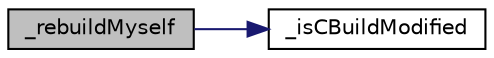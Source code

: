digraph "_rebuildMyself"
{
 // LATEX_PDF_SIZE
  bgcolor="transparent";
  edge [fontname="Helvetica",fontsize="10",labelfontname="Helvetica",labelfontsize="10"];
  node [fontname="Helvetica",fontsize="10",shape=record];
  rankdir="LR";
  Node1 [label="_rebuildMyself",height=0.2,width=0.4,color="black", fillcolor="grey75", style="filled", fontcolor="black",tooltip="Starts the rebuilding process for the tool."];
  Node1 -> Node2 [color="midnightblue",fontsize="10",style="solid",fontname="Helvetica"];
  Node2 [label="_isCBuildModified",height=0.2,width=0.4,color="black",URL="$d0/dc7/group__SELFBUILDER.html#ga359a69064461f988c0909c4c5bb41951",tooltip="Checks if source file has any changes comparing to current built vesrion of the tool."];
}

